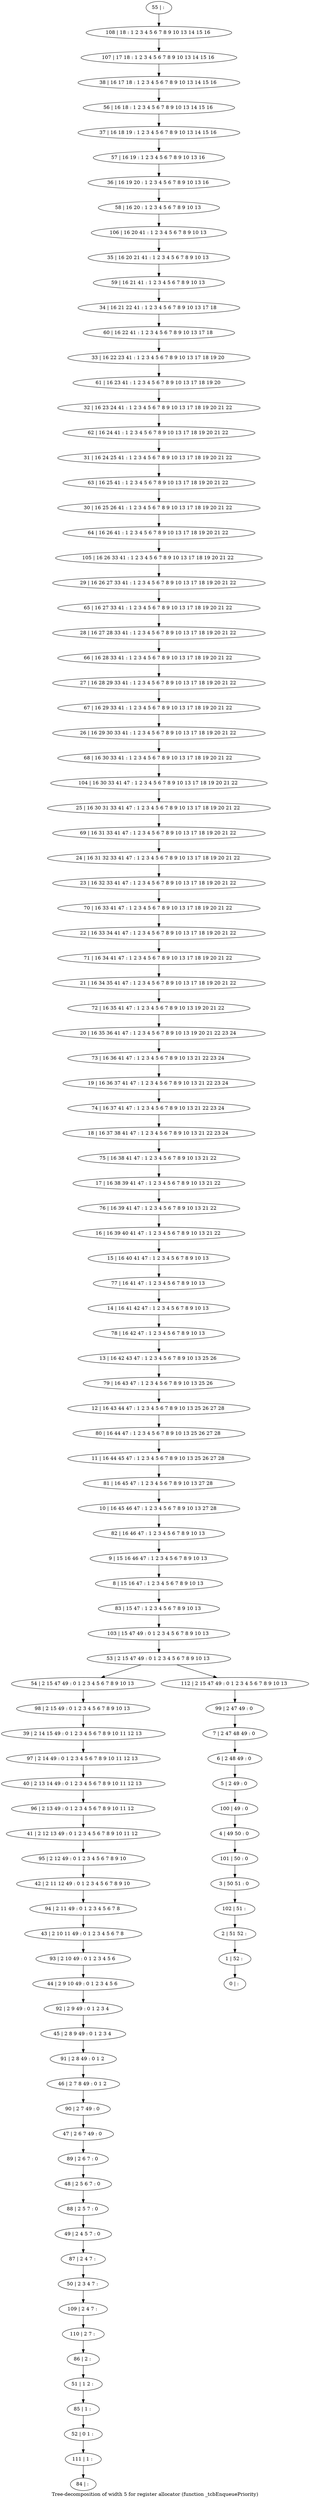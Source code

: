 digraph G {
graph [label="Tree-decomposition of width 5 for register allocator (function _tcbEnqueuePriority)"]
0[label="0 | : "];
1[label="1 | 52 : "];
2[label="2 | 51 52 : "];
3[label="3 | 50 51 : 0 "];
4[label="4 | 49 50 : 0 "];
5[label="5 | 2 49 : 0 "];
6[label="6 | 2 48 49 : 0 "];
7[label="7 | 2 47 48 49 : 0 "];
8[label="8 | 15 16 47 : 1 2 3 4 5 6 7 8 9 10 13 "];
9[label="9 | 15 16 46 47 : 1 2 3 4 5 6 7 8 9 10 13 "];
10[label="10 | 16 45 46 47 : 1 2 3 4 5 6 7 8 9 10 13 27 28 "];
11[label="11 | 16 44 45 47 : 1 2 3 4 5 6 7 8 9 10 13 25 26 27 28 "];
12[label="12 | 16 43 44 47 : 1 2 3 4 5 6 7 8 9 10 13 25 26 27 28 "];
13[label="13 | 16 42 43 47 : 1 2 3 4 5 6 7 8 9 10 13 25 26 "];
14[label="14 | 16 41 42 47 : 1 2 3 4 5 6 7 8 9 10 13 "];
15[label="15 | 16 40 41 47 : 1 2 3 4 5 6 7 8 9 10 13 "];
16[label="16 | 16 39 40 41 47 : 1 2 3 4 5 6 7 8 9 10 13 21 22 "];
17[label="17 | 16 38 39 41 47 : 1 2 3 4 5 6 7 8 9 10 13 21 22 "];
18[label="18 | 16 37 38 41 47 : 1 2 3 4 5 6 7 8 9 10 13 21 22 23 24 "];
19[label="19 | 16 36 37 41 47 : 1 2 3 4 5 6 7 8 9 10 13 21 22 23 24 "];
20[label="20 | 16 35 36 41 47 : 1 2 3 4 5 6 7 8 9 10 13 19 20 21 22 23 24 "];
21[label="21 | 16 34 35 41 47 : 1 2 3 4 5 6 7 8 9 10 13 17 18 19 20 21 22 "];
22[label="22 | 16 33 34 41 47 : 1 2 3 4 5 6 7 8 9 10 13 17 18 19 20 21 22 "];
23[label="23 | 16 32 33 41 47 : 1 2 3 4 5 6 7 8 9 10 13 17 18 19 20 21 22 "];
24[label="24 | 16 31 32 33 41 47 : 1 2 3 4 5 6 7 8 9 10 13 17 18 19 20 21 22 "];
25[label="25 | 16 30 31 33 41 47 : 1 2 3 4 5 6 7 8 9 10 13 17 18 19 20 21 22 "];
26[label="26 | 16 29 30 33 41 : 1 2 3 4 5 6 7 8 9 10 13 17 18 19 20 21 22 "];
27[label="27 | 16 28 29 33 41 : 1 2 3 4 5 6 7 8 9 10 13 17 18 19 20 21 22 "];
28[label="28 | 16 27 28 33 41 : 1 2 3 4 5 6 7 8 9 10 13 17 18 19 20 21 22 "];
29[label="29 | 16 26 27 33 41 : 1 2 3 4 5 6 7 8 9 10 13 17 18 19 20 21 22 "];
30[label="30 | 16 25 26 41 : 1 2 3 4 5 6 7 8 9 10 13 17 18 19 20 21 22 "];
31[label="31 | 16 24 25 41 : 1 2 3 4 5 6 7 8 9 10 13 17 18 19 20 21 22 "];
32[label="32 | 16 23 24 41 : 1 2 3 4 5 6 7 8 9 10 13 17 18 19 20 21 22 "];
33[label="33 | 16 22 23 41 : 1 2 3 4 5 6 7 8 9 10 13 17 18 19 20 "];
34[label="34 | 16 21 22 41 : 1 2 3 4 5 6 7 8 9 10 13 17 18 "];
35[label="35 | 16 20 21 41 : 1 2 3 4 5 6 7 8 9 10 13 "];
36[label="36 | 16 19 20 : 1 2 3 4 5 6 7 8 9 10 13 16 "];
37[label="37 | 16 18 19 : 1 2 3 4 5 6 7 8 9 10 13 14 15 16 "];
38[label="38 | 16 17 18 : 1 2 3 4 5 6 7 8 9 10 13 14 15 16 "];
39[label="39 | 2 14 15 49 : 0 1 2 3 4 5 6 7 8 9 10 11 12 13 "];
40[label="40 | 2 13 14 49 : 0 1 2 3 4 5 6 7 8 9 10 11 12 13 "];
41[label="41 | 2 12 13 49 : 0 1 2 3 4 5 6 7 8 9 10 11 12 "];
42[label="42 | 2 11 12 49 : 0 1 2 3 4 5 6 7 8 9 10 "];
43[label="43 | 2 10 11 49 : 0 1 2 3 4 5 6 7 8 "];
44[label="44 | 2 9 10 49 : 0 1 2 3 4 5 6 "];
45[label="45 | 2 8 9 49 : 0 1 2 3 4 "];
46[label="46 | 2 7 8 49 : 0 1 2 "];
47[label="47 | 2 6 7 49 : 0 "];
48[label="48 | 2 5 6 7 : 0 "];
49[label="49 | 2 4 5 7 : 0 "];
50[label="50 | 2 3 4 7 : "];
51[label="51 | 1 2 : "];
52[label="52 | 0 1 : "];
53[label="53 | 2 15 47 49 : 0 1 2 3 4 5 6 7 8 9 10 13 "];
54[label="54 | 2 15 47 49 : 0 1 2 3 4 5 6 7 8 9 10 13 "];
55[label="55 | : "];
56[label="56 | 16 18 : 1 2 3 4 5 6 7 8 9 10 13 14 15 16 "];
57[label="57 | 16 19 : 1 2 3 4 5 6 7 8 9 10 13 16 "];
58[label="58 | 16 20 : 1 2 3 4 5 6 7 8 9 10 13 "];
59[label="59 | 16 21 41 : 1 2 3 4 5 6 7 8 9 10 13 "];
60[label="60 | 16 22 41 : 1 2 3 4 5 6 7 8 9 10 13 17 18 "];
61[label="61 | 16 23 41 : 1 2 3 4 5 6 7 8 9 10 13 17 18 19 20 "];
62[label="62 | 16 24 41 : 1 2 3 4 5 6 7 8 9 10 13 17 18 19 20 21 22 "];
63[label="63 | 16 25 41 : 1 2 3 4 5 6 7 8 9 10 13 17 18 19 20 21 22 "];
64[label="64 | 16 26 41 : 1 2 3 4 5 6 7 8 9 10 13 17 18 19 20 21 22 "];
65[label="65 | 16 27 33 41 : 1 2 3 4 5 6 7 8 9 10 13 17 18 19 20 21 22 "];
66[label="66 | 16 28 33 41 : 1 2 3 4 5 6 7 8 9 10 13 17 18 19 20 21 22 "];
67[label="67 | 16 29 33 41 : 1 2 3 4 5 6 7 8 9 10 13 17 18 19 20 21 22 "];
68[label="68 | 16 30 33 41 : 1 2 3 4 5 6 7 8 9 10 13 17 18 19 20 21 22 "];
69[label="69 | 16 31 33 41 47 : 1 2 3 4 5 6 7 8 9 10 13 17 18 19 20 21 22 "];
70[label="70 | 16 33 41 47 : 1 2 3 4 5 6 7 8 9 10 13 17 18 19 20 21 22 "];
71[label="71 | 16 34 41 47 : 1 2 3 4 5 6 7 8 9 10 13 17 18 19 20 21 22 "];
72[label="72 | 16 35 41 47 : 1 2 3 4 5 6 7 8 9 10 13 19 20 21 22 "];
73[label="73 | 16 36 41 47 : 1 2 3 4 5 6 7 8 9 10 13 21 22 23 24 "];
74[label="74 | 16 37 41 47 : 1 2 3 4 5 6 7 8 9 10 13 21 22 23 24 "];
75[label="75 | 16 38 41 47 : 1 2 3 4 5 6 7 8 9 10 13 21 22 "];
76[label="76 | 16 39 41 47 : 1 2 3 4 5 6 7 8 9 10 13 21 22 "];
77[label="77 | 16 41 47 : 1 2 3 4 5 6 7 8 9 10 13 "];
78[label="78 | 16 42 47 : 1 2 3 4 5 6 7 8 9 10 13 "];
79[label="79 | 16 43 47 : 1 2 3 4 5 6 7 8 9 10 13 25 26 "];
80[label="80 | 16 44 47 : 1 2 3 4 5 6 7 8 9 10 13 25 26 27 28 "];
81[label="81 | 16 45 47 : 1 2 3 4 5 6 7 8 9 10 13 27 28 "];
82[label="82 | 16 46 47 : 1 2 3 4 5 6 7 8 9 10 13 "];
83[label="83 | 15 47 : 1 2 3 4 5 6 7 8 9 10 13 "];
84[label="84 | : "];
85[label="85 | 1 : "];
86[label="86 | 2 : "];
87[label="87 | 2 4 7 : "];
88[label="88 | 2 5 7 : 0 "];
89[label="89 | 2 6 7 : 0 "];
90[label="90 | 2 7 49 : 0 "];
91[label="91 | 2 8 49 : 0 1 2 "];
92[label="92 | 2 9 49 : 0 1 2 3 4 "];
93[label="93 | 2 10 49 : 0 1 2 3 4 5 6 "];
94[label="94 | 2 11 49 : 0 1 2 3 4 5 6 7 8 "];
95[label="95 | 2 12 49 : 0 1 2 3 4 5 6 7 8 9 10 "];
96[label="96 | 2 13 49 : 0 1 2 3 4 5 6 7 8 9 10 11 12 "];
97[label="97 | 2 14 49 : 0 1 2 3 4 5 6 7 8 9 10 11 12 13 "];
98[label="98 | 2 15 49 : 0 1 2 3 4 5 6 7 8 9 10 13 "];
99[label="99 | 2 47 49 : 0 "];
100[label="100 | 49 : 0 "];
101[label="101 | 50 : 0 "];
102[label="102 | 51 : "];
103[label="103 | 15 47 49 : 0 1 2 3 4 5 6 7 8 9 10 13 "];
104[label="104 | 16 30 33 41 47 : 1 2 3 4 5 6 7 8 9 10 13 17 18 19 20 21 22 "];
105[label="105 | 16 26 33 41 : 1 2 3 4 5 6 7 8 9 10 13 17 18 19 20 21 22 "];
106[label="106 | 16 20 41 : 1 2 3 4 5 6 7 8 9 10 13 "];
107[label="107 | 17 18 : 1 2 3 4 5 6 7 8 9 10 13 14 15 16 "];
108[label="108 | 18 : 1 2 3 4 5 6 7 8 9 10 13 14 15 16 "];
109[label="109 | 2 4 7 : "];
110[label="110 | 2 7 : "];
111[label="111 | 1 : "];
112[label="112 | 2 15 47 49 : 0 1 2 3 4 5 6 7 8 9 10 13 "];
85->52 ;
51->85 ;
86->51 ;
87->50 ;
49->87 ;
88->49 ;
48->88 ;
89->48 ;
47->89 ;
90->47 ;
46->90 ;
91->46 ;
45->91 ;
92->45 ;
44->92 ;
93->44 ;
43->93 ;
94->43 ;
42->94 ;
95->42 ;
41->95 ;
96->41 ;
40->96 ;
97->40 ;
39->97 ;
98->39 ;
54->98 ;
50->109 ;
110->86 ;
109->110 ;
111->84 ;
52->111 ;
55->108 ;
108->107 ;
107->38 ;
38->56 ;
56->37 ;
37->57 ;
57->36 ;
36->58 ;
58->106 ;
106->35 ;
35->59 ;
59->34 ;
34->60 ;
60->33 ;
33->61 ;
61->32 ;
32->62 ;
62->31 ;
31->63 ;
63->30 ;
30->64 ;
64->105 ;
105->29 ;
29->65 ;
65->28 ;
28->66 ;
66->27 ;
27->67 ;
67->26 ;
26->68 ;
68->104 ;
104->25 ;
25->69 ;
69->24 ;
24->23 ;
23->70 ;
70->22 ;
22->71 ;
71->21 ;
21->72 ;
72->20 ;
20->73 ;
73->19 ;
19->74 ;
74->18 ;
18->75 ;
75->17 ;
17->76 ;
76->16 ;
16->15 ;
15->77 ;
77->14 ;
14->78 ;
78->13 ;
13->79 ;
79->12 ;
12->80 ;
80->11 ;
11->81 ;
81->10 ;
10->82 ;
82->9 ;
9->8 ;
8->83 ;
83->103 ;
103->53 ;
99->7 ;
7->6 ;
6->5 ;
5->100 ;
100->4 ;
4->101 ;
101->3 ;
3->102 ;
102->2 ;
2->1 ;
1->0 ;
112->99 ;
53->54 ;
53->112 ;
}
